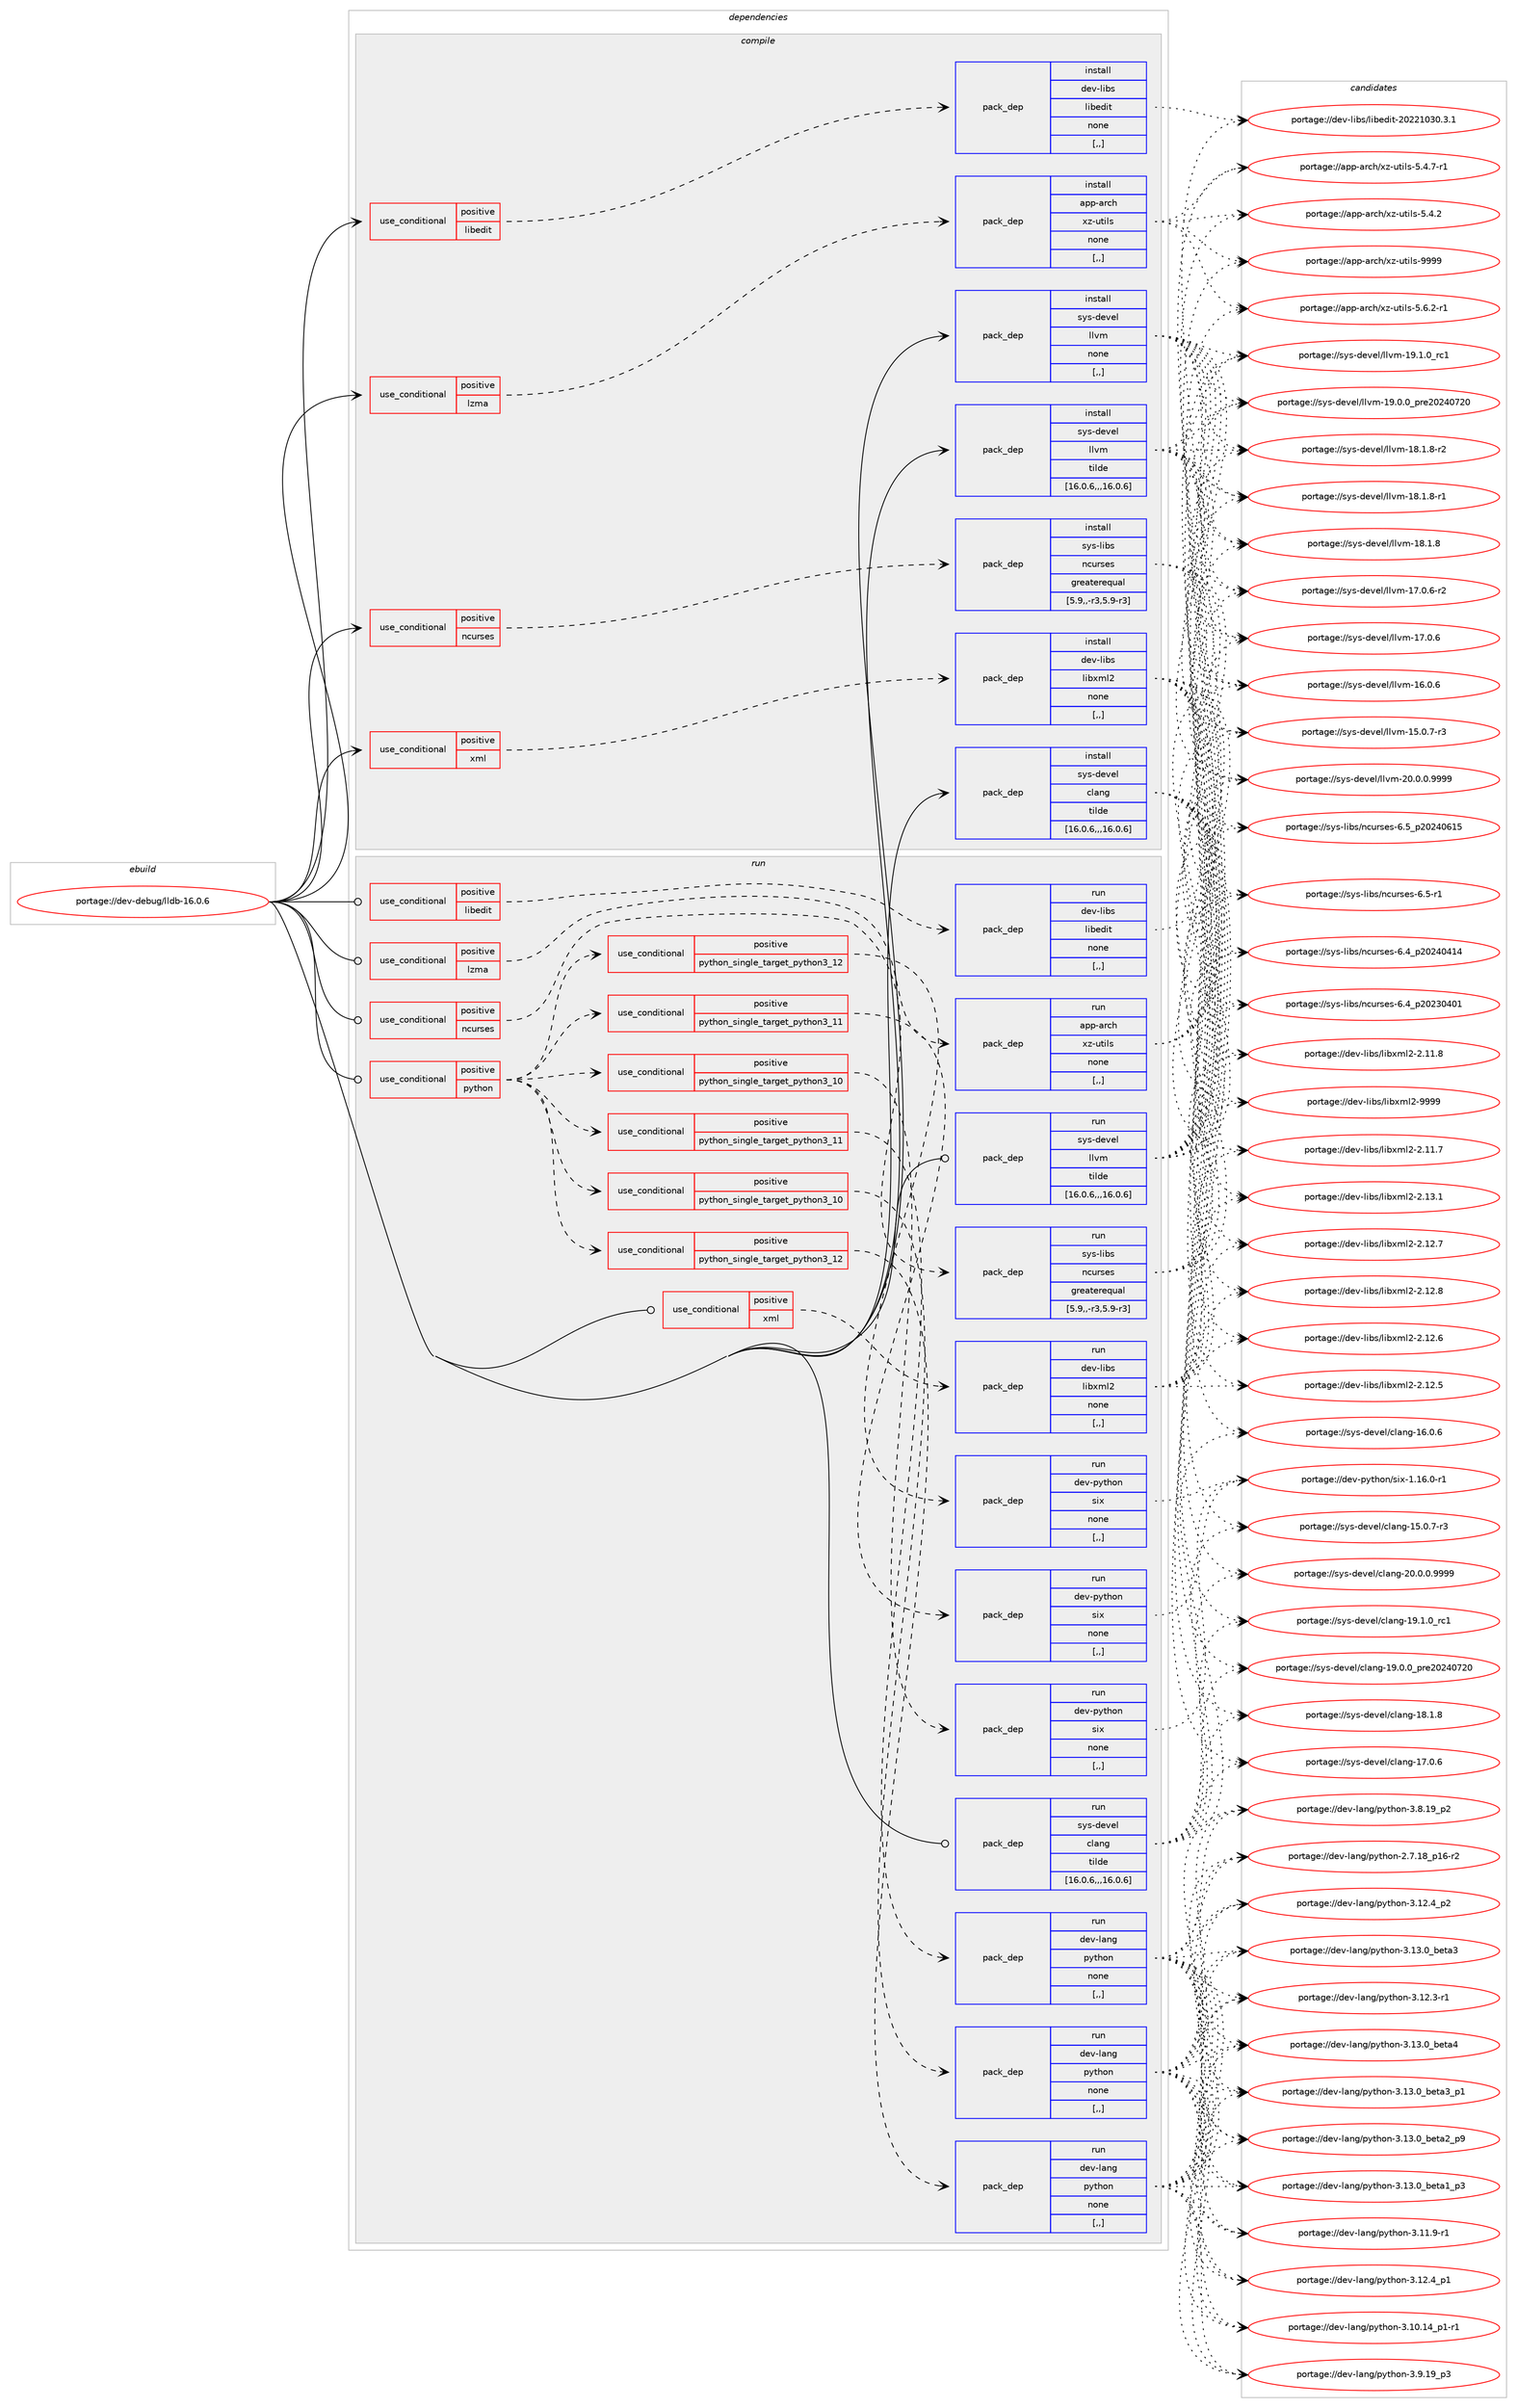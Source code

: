 digraph prolog {

# *************
# Graph options
# *************

newrank=true;
concentrate=true;
compound=true;
graph [rankdir=LR,fontname=Helvetica,fontsize=10,ranksep=1.5];#, ranksep=2.5, nodesep=0.2];
edge  [arrowhead=vee];
node  [fontname=Helvetica,fontsize=10];

# **********
# The ebuild
# **********

subgraph cluster_leftcol {
color=gray;
label=<<i>ebuild</i>>;
id [label="portage://dev-debug/lldb-16.0.6", color=red, width=4, href="../dev-debug/lldb-16.0.6.svg"];
}

# ****************
# The dependencies
# ****************

subgraph cluster_midcol {
color=gray;
label=<<i>dependencies</i>>;
subgraph cluster_compile {
fillcolor="#eeeeee";
style=filled;
label=<<i>compile</i>>;
subgraph cond19245 {
dependency72664 [label=<<TABLE BORDER="0" CELLBORDER="1" CELLSPACING="0" CELLPADDING="4"><TR><TD ROWSPAN="3" CELLPADDING="10">use_conditional</TD></TR><TR><TD>positive</TD></TR><TR><TD>libedit</TD></TR></TABLE>>, shape=none, color=red];
subgraph pack52466 {
dependency72665 [label=<<TABLE BORDER="0" CELLBORDER="1" CELLSPACING="0" CELLPADDING="4" WIDTH="220"><TR><TD ROWSPAN="6" CELLPADDING="30">pack_dep</TD></TR><TR><TD WIDTH="110">install</TD></TR><TR><TD>dev-libs</TD></TR><TR><TD>libedit</TD></TR><TR><TD>none</TD></TR><TR><TD>[,,]</TD></TR></TABLE>>, shape=none, color=blue];
}
dependency72664:e -> dependency72665:w [weight=20,style="dashed",arrowhead="vee"];
}
id:e -> dependency72664:w [weight=20,style="solid",arrowhead="vee"];
subgraph cond19246 {
dependency72666 [label=<<TABLE BORDER="0" CELLBORDER="1" CELLSPACING="0" CELLPADDING="4"><TR><TD ROWSPAN="3" CELLPADDING="10">use_conditional</TD></TR><TR><TD>positive</TD></TR><TR><TD>lzma</TD></TR></TABLE>>, shape=none, color=red];
subgraph pack52467 {
dependency72667 [label=<<TABLE BORDER="0" CELLBORDER="1" CELLSPACING="0" CELLPADDING="4" WIDTH="220"><TR><TD ROWSPAN="6" CELLPADDING="30">pack_dep</TD></TR><TR><TD WIDTH="110">install</TD></TR><TR><TD>app-arch</TD></TR><TR><TD>xz-utils</TD></TR><TR><TD>none</TD></TR><TR><TD>[,,]</TD></TR></TABLE>>, shape=none, color=blue];
}
dependency72666:e -> dependency72667:w [weight=20,style="dashed",arrowhead="vee"];
}
id:e -> dependency72666:w [weight=20,style="solid",arrowhead="vee"];
subgraph cond19247 {
dependency72668 [label=<<TABLE BORDER="0" CELLBORDER="1" CELLSPACING="0" CELLPADDING="4"><TR><TD ROWSPAN="3" CELLPADDING="10">use_conditional</TD></TR><TR><TD>positive</TD></TR><TR><TD>ncurses</TD></TR></TABLE>>, shape=none, color=red];
subgraph pack52468 {
dependency72669 [label=<<TABLE BORDER="0" CELLBORDER="1" CELLSPACING="0" CELLPADDING="4" WIDTH="220"><TR><TD ROWSPAN="6" CELLPADDING="30">pack_dep</TD></TR><TR><TD WIDTH="110">install</TD></TR><TR><TD>sys-libs</TD></TR><TR><TD>ncurses</TD></TR><TR><TD>greaterequal</TD></TR><TR><TD>[5.9,,-r3,5.9-r3]</TD></TR></TABLE>>, shape=none, color=blue];
}
dependency72668:e -> dependency72669:w [weight=20,style="dashed",arrowhead="vee"];
}
id:e -> dependency72668:w [weight=20,style="solid",arrowhead="vee"];
subgraph cond19248 {
dependency72670 [label=<<TABLE BORDER="0" CELLBORDER="1" CELLSPACING="0" CELLPADDING="4"><TR><TD ROWSPAN="3" CELLPADDING="10">use_conditional</TD></TR><TR><TD>positive</TD></TR><TR><TD>xml</TD></TR></TABLE>>, shape=none, color=red];
subgraph pack52469 {
dependency72671 [label=<<TABLE BORDER="0" CELLBORDER="1" CELLSPACING="0" CELLPADDING="4" WIDTH="220"><TR><TD ROWSPAN="6" CELLPADDING="30">pack_dep</TD></TR><TR><TD WIDTH="110">install</TD></TR><TR><TD>dev-libs</TD></TR><TR><TD>libxml2</TD></TR><TR><TD>none</TD></TR><TR><TD>[,,]</TD></TR></TABLE>>, shape=none, color=blue];
}
dependency72670:e -> dependency72671:w [weight=20,style="dashed",arrowhead="vee"];
}
id:e -> dependency72670:w [weight=20,style="solid",arrowhead="vee"];
subgraph pack52470 {
dependency72672 [label=<<TABLE BORDER="0" CELLBORDER="1" CELLSPACING="0" CELLPADDING="4" WIDTH="220"><TR><TD ROWSPAN="6" CELLPADDING="30">pack_dep</TD></TR><TR><TD WIDTH="110">install</TD></TR><TR><TD>sys-devel</TD></TR><TR><TD>clang</TD></TR><TR><TD>tilde</TD></TR><TR><TD>[16.0.6,,,16.0.6]</TD></TR></TABLE>>, shape=none, color=blue];
}
id:e -> dependency72672:w [weight=20,style="solid",arrowhead="vee"];
subgraph pack52471 {
dependency72673 [label=<<TABLE BORDER="0" CELLBORDER="1" CELLSPACING="0" CELLPADDING="4" WIDTH="220"><TR><TD ROWSPAN="6" CELLPADDING="30">pack_dep</TD></TR><TR><TD WIDTH="110">install</TD></TR><TR><TD>sys-devel</TD></TR><TR><TD>llvm</TD></TR><TR><TD>tilde</TD></TR><TR><TD>[16.0.6,,,16.0.6]</TD></TR></TABLE>>, shape=none, color=blue];
}
id:e -> dependency72673:w [weight=20,style="solid",arrowhead="vee"];
subgraph pack52472 {
dependency72674 [label=<<TABLE BORDER="0" CELLBORDER="1" CELLSPACING="0" CELLPADDING="4" WIDTH="220"><TR><TD ROWSPAN="6" CELLPADDING="30">pack_dep</TD></TR><TR><TD WIDTH="110">install</TD></TR><TR><TD>sys-devel</TD></TR><TR><TD>llvm</TD></TR><TR><TD>none</TD></TR><TR><TD>[,,]</TD></TR></TABLE>>, shape=none, color=blue];
}
id:e -> dependency72674:w [weight=20,style="solid",arrowhead="vee"];
}
subgraph cluster_compileandrun {
fillcolor="#eeeeee";
style=filled;
label=<<i>compile and run</i>>;
}
subgraph cluster_run {
fillcolor="#eeeeee";
style=filled;
label=<<i>run</i>>;
subgraph cond19249 {
dependency72675 [label=<<TABLE BORDER="0" CELLBORDER="1" CELLSPACING="0" CELLPADDING="4"><TR><TD ROWSPAN="3" CELLPADDING="10">use_conditional</TD></TR><TR><TD>positive</TD></TR><TR><TD>libedit</TD></TR></TABLE>>, shape=none, color=red];
subgraph pack52473 {
dependency72676 [label=<<TABLE BORDER="0" CELLBORDER="1" CELLSPACING="0" CELLPADDING="4" WIDTH="220"><TR><TD ROWSPAN="6" CELLPADDING="30">pack_dep</TD></TR><TR><TD WIDTH="110">run</TD></TR><TR><TD>dev-libs</TD></TR><TR><TD>libedit</TD></TR><TR><TD>none</TD></TR><TR><TD>[,,]</TD></TR></TABLE>>, shape=none, color=blue];
}
dependency72675:e -> dependency72676:w [weight=20,style="dashed",arrowhead="vee"];
}
id:e -> dependency72675:w [weight=20,style="solid",arrowhead="odot"];
subgraph cond19250 {
dependency72677 [label=<<TABLE BORDER="0" CELLBORDER="1" CELLSPACING="0" CELLPADDING="4"><TR><TD ROWSPAN="3" CELLPADDING="10">use_conditional</TD></TR><TR><TD>positive</TD></TR><TR><TD>lzma</TD></TR></TABLE>>, shape=none, color=red];
subgraph pack52474 {
dependency72678 [label=<<TABLE BORDER="0" CELLBORDER="1" CELLSPACING="0" CELLPADDING="4" WIDTH="220"><TR><TD ROWSPAN="6" CELLPADDING="30">pack_dep</TD></TR><TR><TD WIDTH="110">run</TD></TR><TR><TD>app-arch</TD></TR><TR><TD>xz-utils</TD></TR><TR><TD>none</TD></TR><TR><TD>[,,]</TD></TR></TABLE>>, shape=none, color=blue];
}
dependency72677:e -> dependency72678:w [weight=20,style="dashed",arrowhead="vee"];
}
id:e -> dependency72677:w [weight=20,style="solid",arrowhead="odot"];
subgraph cond19251 {
dependency72679 [label=<<TABLE BORDER="0" CELLBORDER="1" CELLSPACING="0" CELLPADDING="4"><TR><TD ROWSPAN="3" CELLPADDING="10">use_conditional</TD></TR><TR><TD>positive</TD></TR><TR><TD>ncurses</TD></TR></TABLE>>, shape=none, color=red];
subgraph pack52475 {
dependency72680 [label=<<TABLE BORDER="0" CELLBORDER="1" CELLSPACING="0" CELLPADDING="4" WIDTH="220"><TR><TD ROWSPAN="6" CELLPADDING="30">pack_dep</TD></TR><TR><TD WIDTH="110">run</TD></TR><TR><TD>sys-libs</TD></TR><TR><TD>ncurses</TD></TR><TR><TD>greaterequal</TD></TR><TR><TD>[5.9,,-r3,5.9-r3]</TD></TR></TABLE>>, shape=none, color=blue];
}
dependency72679:e -> dependency72680:w [weight=20,style="dashed",arrowhead="vee"];
}
id:e -> dependency72679:w [weight=20,style="solid",arrowhead="odot"];
subgraph cond19252 {
dependency72681 [label=<<TABLE BORDER="0" CELLBORDER="1" CELLSPACING="0" CELLPADDING="4"><TR><TD ROWSPAN="3" CELLPADDING="10">use_conditional</TD></TR><TR><TD>positive</TD></TR><TR><TD>python</TD></TR></TABLE>>, shape=none, color=red];
subgraph cond19253 {
dependency72682 [label=<<TABLE BORDER="0" CELLBORDER="1" CELLSPACING="0" CELLPADDING="4"><TR><TD ROWSPAN="3" CELLPADDING="10">use_conditional</TD></TR><TR><TD>positive</TD></TR><TR><TD>python_single_target_python3_10</TD></TR></TABLE>>, shape=none, color=red];
subgraph pack52476 {
dependency72683 [label=<<TABLE BORDER="0" CELLBORDER="1" CELLSPACING="0" CELLPADDING="4" WIDTH="220"><TR><TD ROWSPAN="6" CELLPADDING="30">pack_dep</TD></TR><TR><TD WIDTH="110">run</TD></TR><TR><TD>dev-python</TD></TR><TR><TD>six</TD></TR><TR><TD>none</TD></TR><TR><TD>[,,]</TD></TR></TABLE>>, shape=none, color=blue];
}
dependency72682:e -> dependency72683:w [weight=20,style="dashed",arrowhead="vee"];
}
dependency72681:e -> dependency72682:w [weight=20,style="dashed",arrowhead="vee"];
subgraph cond19254 {
dependency72684 [label=<<TABLE BORDER="0" CELLBORDER="1" CELLSPACING="0" CELLPADDING="4"><TR><TD ROWSPAN="3" CELLPADDING="10">use_conditional</TD></TR><TR><TD>positive</TD></TR><TR><TD>python_single_target_python3_11</TD></TR></TABLE>>, shape=none, color=red];
subgraph pack52477 {
dependency72685 [label=<<TABLE BORDER="0" CELLBORDER="1" CELLSPACING="0" CELLPADDING="4" WIDTH="220"><TR><TD ROWSPAN="6" CELLPADDING="30">pack_dep</TD></TR><TR><TD WIDTH="110">run</TD></TR><TR><TD>dev-python</TD></TR><TR><TD>six</TD></TR><TR><TD>none</TD></TR><TR><TD>[,,]</TD></TR></TABLE>>, shape=none, color=blue];
}
dependency72684:e -> dependency72685:w [weight=20,style="dashed",arrowhead="vee"];
}
dependency72681:e -> dependency72684:w [weight=20,style="dashed",arrowhead="vee"];
subgraph cond19255 {
dependency72686 [label=<<TABLE BORDER="0" CELLBORDER="1" CELLSPACING="0" CELLPADDING="4"><TR><TD ROWSPAN="3" CELLPADDING="10">use_conditional</TD></TR><TR><TD>positive</TD></TR><TR><TD>python_single_target_python3_12</TD></TR></TABLE>>, shape=none, color=red];
subgraph pack52478 {
dependency72687 [label=<<TABLE BORDER="0" CELLBORDER="1" CELLSPACING="0" CELLPADDING="4" WIDTH="220"><TR><TD ROWSPAN="6" CELLPADDING="30">pack_dep</TD></TR><TR><TD WIDTH="110">run</TD></TR><TR><TD>dev-python</TD></TR><TR><TD>six</TD></TR><TR><TD>none</TD></TR><TR><TD>[,,]</TD></TR></TABLE>>, shape=none, color=blue];
}
dependency72686:e -> dependency72687:w [weight=20,style="dashed",arrowhead="vee"];
}
dependency72681:e -> dependency72686:w [weight=20,style="dashed",arrowhead="vee"];
subgraph cond19256 {
dependency72688 [label=<<TABLE BORDER="0" CELLBORDER="1" CELLSPACING="0" CELLPADDING="4"><TR><TD ROWSPAN="3" CELLPADDING="10">use_conditional</TD></TR><TR><TD>positive</TD></TR><TR><TD>python_single_target_python3_10</TD></TR></TABLE>>, shape=none, color=red];
subgraph pack52479 {
dependency72689 [label=<<TABLE BORDER="0" CELLBORDER="1" CELLSPACING="0" CELLPADDING="4" WIDTH="220"><TR><TD ROWSPAN="6" CELLPADDING="30">pack_dep</TD></TR><TR><TD WIDTH="110">run</TD></TR><TR><TD>dev-lang</TD></TR><TR><TD>python</TD></TR><TR><TD>none</TD></TR><TR><TD>[,,]</TD></TR></TABLE>>, shape=none, color=blue];
}
dependency72688:e -> dependency72689:w [weight=20,style="dashed",arrowhead="vee"];
}
dependency72681:e -> dependency72688:w [weight=20,style="dashed",arrowhead="vee"];
subgraph cond19257 {
dependency72690 [label=<<TABLE BORDER="0" CELLBORDER="1" CELLSPACING="0" CELLPADDING="4"><TR><TD ROWSPAN="3" CELLPADDING="10">use_conditional</TD></TR><TR><TD>positive</TD></TR><TR><TD>python_single_target_python3_11</TD></TR></TABLE>>, shape=none, color=red];
subgraph pack52480 {
dependency72691 [label=<<TABLE BORDER="0" CELLBORDER="1" CELLSPACING="0" CELLPADDING="4" WIDTH="220"><TR><TD ROWSPAN="6" CELLPADDING="30">pack_dep</TD></TR><TR><TD WIDTH="110">run</TD></TR><TR><TD>dev-lang</TD></TR><TR><TD>python</TD></TR><TR><TD>none</TD></TR><TR><TD>[,,]</TD></TR></TABLE>>, shape=none, color=blue];
}
dependency72690:e -> dependency72691:w [weight=20,style="dashed",arrowhead="vee"];
}
dependency72681:e -> dependency72690:w [weight=20,style="dashed",arrowhead="vee"];
subgraph cond19258 {
dependency72692 [label=<<TABLE BORDER="0" CELLBORDER="1" CELLSPACING="0" CELLPADDING="4"><TR><TD ROWSPAN="3" CELLPADDING="10">use_conditional</TD></TR><TR><TD>positive</TD></TR><TR><TD>python_single_target_python3_12</TD></TR></TABLE>>, shape=none, color=red];
subgraph pack52481 {
dependency72693 [label=<<TABLE BORDER="0" CELLBORDER="1" CELLSPACING="0" CELLPADDING="4" WIDTH="220"><TR><TD ROWSPAN="6" CELLPADDING="30">pack_dep</TD></TR><TR><TD WIDTH="110">run</TD></TR><TR><TD>dev-lang</TD></TR><TR><TD>python</TD></TR><TR><TD>none</TD></TR><TR><TD>[,,]</TD></TR></TABLE>>, shape=none, color=blue];
}
dependency72692:e -> dependency72693:w [weight=20,style="dashed",arrowhead="vee"];
}
dependency72681:e -> dependency72692:w [weight=20,style="dashed",arrowhead="vee"];
}
id:e -> dependency72681:w [weight=20,style="solid",arrowhead="odot"];
subgraph cond19259 {
dependency72694 [label=<<TABLE BORDER="0" CELLBORDER="1" CELLSPACING="0" CELLPADDING="4"><TR><TD ROWSPAN="3" CELLPADDING="10">use_conditional</TD></TR><TR><TD>positive</TD></TR><TR><TD>xml</TD></TR></TABLE>>, shape=none, color=red];
subgraph pack52482 {
dependency72695 [label=<<TABLE BORDER="0" CELLBORDER="1" CELLSPACING="0" CELLPADDING="4" WIDTH="220"><TR><TD ROWSPAN="6" CELLPADDING="30">pack_dep</TD></TR><TR><TD WIDTH="110">run</TD></TR><TR><TD>dev-libs</TD></TR><TR><TD>libxml2</TD></TR><TR><TD>none</TD></TR><TR><TD>[,,]</TD></TR></TABLE>>, shape=none, color=blue];
}
dependency72694:e -> dependency72695:w [weight=20,style="dashed",arrowhead="vee"];
}
id:e -> dependency72694:w [weight=20,style="solid",arrowhead="odot"];
subgraph pack52483 {
dependency72696 [label=<<TABLE BORDER="0" CELLBORDER="1" CELLSPACING="0" CELLPADDING="4" WIDTH="220"><TR><TD ROWSPAN="6" CELLPADDING="30">pack_dep</TD></TR><TR><TD WIDTH="110">run</TD></TR><TR><TD>sys-devel</TD></TR><TR><TD>clang</TD></TR><TR><TD>tilde</TD></TR><TR><TD>[16.0.6,,,16.0.6]</TD></TR></TABLE>>, shape=none, color=blue];
}
id:e -> dependency72696:w [weight=20,style="solid",arrowhead="odot"];
subgraph pack52484 {
dependency72697 [label=<<TABLE BORDER="0" CELLBORDER="1" CELLSPACING="0" CELLPADDING="4" WIDTH="220"><TR><TD ROWSPAN="6" CELLPADDING="30">pack_dep</TD></TR><TR><TD WIDTH="110">run</TD></TR><TR><TD>sys-devel</TD></TR><TR><TD>llvm</TD></TR><TR><TD>tilde</TD></TR><TR><TD>[16.0.6,,,16.0.6]</TD></TR></TABLE>>, shape=none, color=blue];
}
id:e -> dependency72697:w [weight=20,style="solid",arrowhead="odot"];
}
}

# **************
# The candidates
# **************

subgraph cluster_choices {
rank=same;
color=gray;
label=<<i>candidates</i>>;

subgraph choice52466 {
color=black;
nodesep=1;
choice1001011184510810598115471081059810110010511645504850504948514846514649 [label="portage://dev-libs/libedit-20221030.3.1", color=red, width=4,href="../dev-libs/libedit-20221030.3.1.svg"];
dependency72665:e -> choice1001011184510810598115471081059810110010511645504850504948514846514649:w [style=dotted,weight="100"];
}
subgraph choice52467 {
color=black;
nodesep=1;
choice9711211245971149910447120122451171161051081154557575757 [label="portage://app-arch/xz-utils-9999", color=red, width=4,href="../app-arch/xz-utils-9999.svg"];
choice9711211245971149910447120122451171161051081154553465446504511449 [label="portage://app-arch/xz-utils-5.6.2-r1", color=red, width=4,href="../app-arch/xz-utils-5.6.2-r1.svg"];
choice9711211245971149910447120122451171161051081154553465246554511449 [label="portage://app-arch/xz-utils-5.4.7-r1", color=red, width=4,href="../app-arch/xz-utils-5.4.7-r1.svg"];
choice971121124597114991044712012245117116105108115455346524650 [label="portage://app-arch/xz-utils-5.4.2", color=red, width=4,href="../app-arch/xz-utils-5.4.2.svg"];
dependency72667:e -> choice9711211245971149910447120122451171161051081154557575757:w [style=dotted,weight="100"];
dependency72667:e -> choice9711211245971149910447120122451171161051081154553465446504511449:w [style=dotted,weight="100"];
dependency72667:e -> choice9711211245971149910447120122451171161051081154553465246554511449:w [style=dotted,weight="100"];
dependency72667:e -> choice971121124597114991044712012245117116105108115455346524650:w [style=dotted,weight="100"];
}
subgraph choice52468 {
color=black;
nodesep=1;
choice1151211154510810598115471109911711411510111545544653951125048505248544953 [label="portage://sys-libs/ncurses-6.5_p20240615", color=red, width=4,href="../sys-libs/ncurses-6.5_p20240615.svg"];
choice11512111545108105981154711099117114115101115455446534511449 [label="portage://sys-libs/ncurses-6.5-r1", color=red, width=4,href="../sys-libs/ncurses-6.5-r1.svg"];
choice1151211154510810598115471109911711411510111545544652951125048505248524952 [label="portage://sys-libs/ncurses-6.4_p20240414", color=red, width=4,href="../sys-libs/ncurses-6.4_p20240414.svg"];
choice1151211154510810598115471109911711411510111545544652951125048505148524849 [label="portage://sys-libs/ncurses-6.4_p20230401", color=red, width=4,href="../sys-libs/ncurses-6.4_p20230401.svg"];
dependency72669:e -> choice1151211154510810598115471109911711411510111545544653951125048505248544953:w [style=dotted,weight="100"];
dependency72669:e -> choice11512111545108105981154711099117114115101115455446534511449:w [style=dotted,weight="100"];
dependency72669:e -> choice1151211154510810598115471109911711411510111545544652951125048505248524952:w [style=dotted,weight="100"];
dependency72669:e -> choice1151211154510810598115471109911711411510111545544652951125048505148524849:w [style=dotted,weight="100"];
}
subgraph choice52469 {
color=black;
nodesep=1;
choice10010111845108105981154710810598120109108504557575757 [label="portage://dev-libs/libxml2-9999", color=red, width=4,href="../dev-libs/libxml2-9999.svg"];
choice100101118451081059811547108105981201091085045504649514649 [label="portage://dev-libs/libxml2-2.13.1", color=red, width=4,href="../dev-libs/libxml2-2.13.1.svg"];
choice100101118451081059811547108105981201091085045504649504656 [label="portage://dev-libs/libxml2-2.12.8", color=red, width=4,href="../dev-libs/libxml2-2.12.8.svg"];
choice100101118451081059811547108105981201091085045504649504655 [label="portage://dev-libs/libxml2-2.12.7", color=red, width=4,href="../dev-libs/libxml2-2.12.7.svg"];
choice100101118451081059811547108105981201091085045504649504654 [label="portage://dev-libs/libxml2-2.12.6", color=red, width=4,href="../dev-libs/libxml2-2.12.6.svg"];
choice100101118451081059811547108105981201091085045504649504653 [label="portage://dev-libs/libxml2-2.12.5", color=red, width=4,href="../dev-libs/libxml2-2.12.5.svg"];
choice100101118451081059811547108105981201091085045504649494656 [label="portage://dev-libs/libxml2-2.11.8", color=red, width=4,href="../dev-libs/libxml2-2.11.8.svg"];
choice100101118451081059811547108105981201091085045504649494655 [label="portage://dev-libs/libxml2-2.11.7", color=red, width=4,href="../dev-libs/libxml2-2.11.7.svg"];
dependency72671:e -> choice10010111845108105981154710810598120109108504557575757:w [style=dotted,weight="100"];
dependency72671:e -> choice100101118451081059811547108105981201091085045504649514649:w [style=dotted,weight="100"];
dependency72671:e -> choice100101118451081059811547108105981201091085045504649504656:w [style=dotted,weight="100"];
dependency72671:e -> choice100101118451081059811547108105981201091085045504649504655:w [style=dotted,weight="100"];
dependency72671:e -> choice100101118451081059811547108105981201091085045504649504654:w [style=dotted,weight="100"];
dependency72671:e -> choice100101118451081059811547108105981201091085045504649504653:w [style=dotted,weight="100"];
dependency72671:e -> choice100101118451081059811547108105981201091085045504649494656:w [style=dotted,weight="100"];
dependency72671:e -> choice100101118451081059811547108105981201091085045504649494655:w [style=dotted,weight="100"];
}
subgraph choice52470 {
color=black;
nodesep=1;
choice11512111545100101118101108479910897110103455048464846484657575757 [label="portage://sys-devel/clang-20.0.0.9999", color=red, width=4,href="../sys-devel/clang-20.0.0.9999.svg"];
choice1151211154510010111810110847991089711010345495746494648951149949 [label="portage://sys-devel/clang-19.1.0_rc1", color=red, width=4,href="../sys-devel/clang-19.1.0_rc1.svg"];
choice1151211154510010111810110847991089711010345495746484648951121141015048505248555048 [label="portage://sys-devel/clang-19.0.0_pre20240720", color=red, width=4,href="../sys-devel/clang-19.0.0_pre20240720.svg"];
choice1151211154510010111810110847991089711010345495646494656 [label="portage://sys-devel/clang-18.1.8", color=red, width=4,href="../sys-devel/clang-18.1.8.svg"];
choice1151211154510010111810110847991089711010345495546484654 [label="portage://sys-devel/clang-17.0.6", color=red, width=4,href="../sys-devel/clang-17.0.6.svg"];
choice1151211154510010111810110847991089711010345495446484654 [label="portage://sys-devel/clang-16.0.6", color=red, width=4,href="../sys-devel/clang-16.0.6.svg"];
choice11512111545100101118101108479910897110103454953464846554511451 [label="portage://sys-devel/clang-15.0.7-r3", color=red, width=4,href="../sys-devel/clang-15.0.7-r3.svg"];
dependency72672:e -> choice11512111545100101118101108479910897110103455048464846484657575757:w [style=dotted,weight="100"];
dependency72672:e -> choice1151211154510010111810110847991089711010345495746494648951149949:w [style=dotted,weight="100"];
dependency72672:e -> choice1151211154510010111810110847991089711010345495746484648951121141015048505248555048:w [style=dotted,weight="100"];
dependency72672:e -> choice1151211154510010111810110847991089711010345495646494656:w [style=dotted,weight="100"];
dependency72672:e -> choice1151211154510010111810110847991089711010345495546484654:w [style=dotted,weight="100"];
dependency72672:e -> choice1151211154510010111810110847991089711010345495446484654:w [style=dotted,weight="100"];
dependency72672:e -> choice11512111545100101118101108479910897110103454953464846554511451:w [style=dotted,weight="100"];
}
subgraph choice52471 {
color=black;
nodesep=1;
choice1151211154510010111810110847108108118109455048464846484657575757 [label="portage://sys-devel/llvm-20.0.0.9999", color=red, width=4,href="../sys-devel/llvm-20.0.0.9999.svg"];
choice115121115451001011181011084710810811810945495746494648951149949 [label="portage://sys-devel/llvm-19.1.0_rc1", color=red, width=4,href="../sys-devel/llvm-19.1.0_rc1.svg"];
choice115121115451001011181011084710810811810945495746484648951121141015048505248555048 [label="portage://sys-devel/llvm-19.0.0_pre20240720", color=red, width=4,href="../sys-devel/llvm-19.0.0_pre20240720.svg"];
choice1151211154510010111810110847108108118109454956464946564511450 [label="portage://sys-devel/llvm-18.1.8-r2", color=red, width=4,href="../sys-devel/llvm-18.1.8-r2.svg"];
choice1151211154510010111810110847108108118109454956464946564511449 [label="portage://sys-devel/llvm-18.1.8-r1", color=red, width=4,href="../sys-devel/llvm-18.1.8-r1.svg"];
choice115121115451001011181011084710810811810945495646494656 [label="portage://sys-devel/llvm-18.1.8", color=red, width=4,href="../sys-devel/llvm-18.1.8.svg"];
choice1151211154510010111810110847108108118109454955464846544511450 [label="portage://sys-devel/llvm-17.0.6-r2", color=red, width=4,href="../sys-devel/llvm-17.0.6-r2.svg"];
choice115121115451001011181011084710810811810945495546484654 [label="portage://sys-devel/llvm-17.0.6", color=red, width=4,href="../sys-devel/llvm-17.0.6.svg"];
choice115121115451001011181011084710810811810945495446484654 [label="portage://sys-devel/llvm-16.0.6", color=red, width=4,href="../sys-devel/llvm-16.0.6.svg"];
choice1151211154510010111810110847108108118109454953464846554511451 [label="portage://sys-devel/llvm-15.0.7-r3", color=red, width=4,href="../sys-devel/llvm-15.0.7-r3.svg"];
dependency72673:e -> choice1151211154510010111810110847108108118109455048464846484657575757:w [style=dotted,weight="100"];
dependency72673:e -> choice115121115451001011181011084710810811810945495746494648951149949:w [style=dotted,weight="100"];
dependency72673:e -> choice115121115451001011181011084710810811810945495746484648951121141015048505248555048:w [style=dotted,weight="100"];
dependency72673:e -> choice1151211154510010111810110847108108118109454956464946564511450:w [style=dotted,weight="100"];
dependency72673:e -> choice1151211154510010111810110847108108118109454956464946564511449:w [style=dotted,weight="100"];
dependency72673:e -> choice115121115451001011181011084710810811810945495646494656:w [style=dotted,weight="100"];
dependency72673:e -> choice1151211154510010111810110847108108118109454955464846544511450:w [style=dotted,weight="100"];
dependency72673:e -> choice115121115451001011181011084710810811810945495546484654:w [style=dotted,weight="100"];
dependency72673:e -> choice115121115451001011181011084710810811810945495446484654:w [style=dotted,weight="100"];
dependency72673:e -> choice1151211154510010111810110847108108118109454953464846554511451:w [style=dotted,weight="100"];
}
subgraph choice52472 {
color=black;
nodesep=1;
choice1151211154510010111810110847108108118109455048464846484657575757 [label="portage://sys-devel/llvm-20.0.0.9999", color=red, width=4,href="../sys-devel/llvm-20.0.0.9999.svg"];
choice115121115451001011181011084710810811810945495746494648951149949 [label="portage://sys-devel/llvm-19.1.0_rc1", color=red, width=4,href="../sys-devel/llvm-19.1.0_rc1.svg"];
choice115121115451001011181011084710810811810945495746484648951121141015048505248555048 [label="portage://sys-devel/llvm-19.0.0_pre20240720", color=red, width=4,href="../sys-devel/llvm-19.0.0_pre20240720.svg"];
choice1151211154510010111810110847108108118109454956464946564511450 [label="portage://sys-devel/llvm-18.1.8-r2", color=red, width=4,href="../sys-devel/llvm-18.1.8-r2.svg"];
choice1151211154510010111810110847108108118109454956464946564511449 [label="portage://sys-devel/llvm-18.1.8-r1", color=red, width=4,href="../sys-devel/llvm-18.1.8-r1.svg"];
choice115121115451001011181011084710810811810945495646494656 [label="portage://sys-devel/llvm-18.1.8", color=red, width=4,href="../sys-devel/llvm-18.1.8.svg"];
choice1151211154510010111810110847108108118109454955464846544511450 [label="portage://sys-devel/llvm-17.0.6-r2", color=red, width=4,href="../sys-devel/llvm-17.0.6-r2.svg"];
choice115121115451001011181011084710810811810945495546484654 [label="portage://sys-devel/llvm-17.0.6", color=red, width=4,href="../sys-devel/llvm-17.0.6.svg"];
choice115121115451001011181011084710810811810945495446484654 [label="portage://sys-devel/llvm-16.0.6", color=red, width=4,href="../sys-devel/llvm-16.0.6.svg"];
choice1151211154510010111810110847108108118109454953464846554511451 [label="portage://sys-devel/llvm-15.0.7-r3", color=red, width=4,href="../sys-devel/llvm-15.0.7-r3.svg"];
dependency72674:e -> choice1151211154510010111810110847108108118109455048464846484657575757:w [style=dotted,weight="100"];
dependency72674:e -> choice115121115451001011181011084710810811810945495746494648951149949:w [style=dotted,weight="100"];
dependency72674:e -> choice115121115451001011181011084710810811810945495746484648951121141015048505248555048:w [style=dotted,weight="100"];
dependency72674:e -> choice1151211154510010111810110847108108118109454956464946564511450:w [style=dotted,weight="100"];
dependency72674:e -> choice1151211154510010111810110847108108118109454956464946564511449:w [style=dotted,weight="100"];
dependency72674:e -> choice115121115451001011181011084710810811810945495646494656:w [style=dotted,weight="100"];
dependency72674:e -> choice1151211154510010111810110847108108118109454955464846544511450:w [style=dotted,weight="100"];
dependency72674:e -> choice115121115451001011181011084710810811810945495546484654:w [style=dotted,weight="100"];
dependency72674:e -> choice115121115451001011181011084710810811810945495446484654:w [style=dotted,weight="100"];
dependency72674:e -> choice1151211154510010111810110847108108118109454953464846554511451:w [style=dotted,weight="100"];
}
subgraph choice52473 {
color=black;
nodesep=1;
choice1001011184510810598115471081059810110010511645504850504948514846514649 [label="portage://dev-libs/libedit-20221030.3.1", color=red, width=4,href="../dev-libs/libedit-20221030.3.1.svg"];
dependency72676:e -> choice1001011184510810598115471081059810110010511645504850504948514846514649:w [style=dotted,weight="100"];
}
subgraph choice52474 {
color=black;
nodesep=1;
choice9711211245971149910447120122451171161051081154557575757 [label="portage://app-arch/xz-utils-9999", color=red, width=4,href="../app-arch/xz-utils-9999.svg"];
choice9711211245971149910447120122451171161051081154553465446504511449 [label="portage://app-arch/xz-utils-5.6.2-r1", color=red, width=4,href="../app-arch/xz-utils-5.6.2-r1.svg"];
choice9711211245971149910447120122451171161051081154553465246554511449 [label="portage://app-arch/xz-utils-5.4.7-r1", color=red, width=4,href="../app-arch/xz-utils-5.4.7-r1.svg"];
choice971121124597114991044712012245117116105108115455346524650 [label="portage://app-arch/xz-utils-5.4.2", color=red, width=4,href="../app-arch/xz-utils-5.4.2.svg"];
dependency72678:e -> choice9711211245971149910447120122451171161051081154557575757:w [style=dotted,weight="100"];
dependency72678:e -> choice9711211245971149910447120122451171161051081154553465446504511449:w [style=dotted,weight="100"];
dependency72678:e -> choice9711211245971149910447120122451171161051081154553465246554511449:w [style=dotted,weight="100"];
dependency72678:e -> choice971121124597114991044712012245117116105108115455346524650:w [style=dotted,weight="100"];
}
subgraph choice52475 {
color=black;
nodesep=1;
choice1151211154510810598115471109911711411510111545544653951125048505248544953 [label="portage://sys-libs/ncurses-6.5_p20240615", color=red, width=4,href="../sys-libs/ncurses-6.5_p20240615.svg"];
choice11512111545108105981154711099117114115101115455446534511449 [label="portage://sys-libs/ncurses-6.5-r1", color=red, width=4,href="../sys-libs/ncurses-6.5-r1.svg"];
choice1151211154510810598115471109911711411510111545544652951125048505248524952 [label="portage://sys-libs/ncurses-6.4_p20240414", color=red, width=4,href="../sys-libs/ncurses-6.4_p20240414.svg"];
choice1151211154510810598115471109911711411510111545544652951125048505148524849 [label="portage://sys-libs/ncurses-6.4_p20230401", color=red, width=4,href="../sys-libs/ncurses-6.4_p20230401.svg"];
dependency72680:e -> choice1151211154510810598115471109911711411510111545544653951125048505248544953:w [style=dotted,weight="100"];
dependency72680:e -> choice11512111545108105981154711099117114115101115455446534511449:w [style=dotted,weight="100"];
dependency72680:e -> choice1151211154510810598115471109911711411510111545544652951125048505248524952:w [style=dotted,weight="100"];
dependency72680:e -> choice1151211154510810598115471109911711411510111545544652951125048505148524849:w [style=dotted,weight="100"];
}
subgraph choice52476 {
color=black;
nodesep=1;
choice1001011184511212111610411111047115105120454946495446484511449 [label="portage://dev-python/six-1.16.0-r1", color=red, width=4,href="../dev-python/six-1.16.0-r1.svg"];
dependency72683:e -> choice1001011184511212111610411111047115105120454946495446484511449:w [style=dotted,weight="100"];
}
subgraph choice52477 {
color=black;
nodesep=1;
choice1001011184511212111610411111047115105120454946495446484511449 [label="portage://dev-python/six-1.16.0-r1", color=red, width=4,href="../dev-python/six-1.16.0-r1.svg"];
dependency72685:e -> choice1001011184511212111610411111047115105120454946495446484511449:w [style=dotted,weight="100"];
}
subgraph choice52478 {
color=black;
nodesep=1;
choice1001011184511212111610411111047115105120454946495446484511449 [label="portage://dev-python/six-1.16.0-r1", color=red, width=4,href="../dev-python/six-1.16.0-r1.svg"];
dependency72687:e -> choice1001011184511212111610411111047115105120454946495446484511449:w [style=dotted,weight="100"];
}
subgraph choice52479 {
color=black;
nodesep=1;
choice1001011184510897110103471121211161041111104551464951464895981011169752 [label="portage://dev-lang/python-3.13.0_beta4", color=red, width=4,href="../dev-lang/python-3.13.0_beta4.svg"];
choice10010111845108971101034711212111610411111045514649514648959810111697519511249 [label="portage://dev-lang/python-3.13.0_beta3_p1", color=red, width=4,href="../dev-lang/python-3.13.0_beta3_p1.svg"];
choice1001011184510897110103471121211161041111104551464951464895981011169751 [label="portage://dev-lang/python-3.13.0_beta3", color=red, width=4,href="../dev-lang/python-3.13.0_beta3.svg"];
choice10010111845108971101034711212111610411111045514649514648959810111697509511257 [label="portage://dev-lang/python-3.13.0_beta2_p9", color=red, width=4,href="../dev-lang/python-3.13.0_beta2_p9.svg"];
choice10010111845108971101034711212111610411111045514649514648959810111697499511251 [label="portage://dev-lang/python-3.13.0_beta1_p3", color=red, width=4,href="../dev-lang/python-3.13.0_beta1_p3.svg"];
choice100101118451089711010347112121116104111110455146495046529511250 [label="portage://dev-lang/python-3.12.4_p2", color=red, width=4,href="../dev-lang/python-3.12.4_p2.svg"];
choice100101118451089711010347112121116104111110455146495046529511249 [label="portage://dev-lang/python-3.12.4_p1", color=red, width=4,href="../dev-lang/python-3.12.4_p1.svg"];
choice100101118451089711010347112121116104111110455146495046514511449 [label="portage://dev-lang/python-3.12.3-r1", color=red, width=4,href="../dev-lang/python-3.12.3-r1.svg"];
choice100101118451089711010347112121116104111110455146494946574511449 [label="portage://dev-lang/python-3.11.9-r1", color=red, width=4,href="../dev-lang/python-3.11.9-r1.svg"];
choice100101118451089711010347112121116104111110455146494846495295112494511449 [label="portage://dev-lang/python-3.10.14_p1-r1", color=red, width=4,href="../dev-lang/python-3.10.14_p1-r1.svg"];
choice100101118451089711010347112121116104111110455146574649579511251 [label="portage://dev-lang/python-3.9.19_p3", color=red, width=4,href="../dev-lang/python-3.9.19_p3.svg"];
choice100101118451089711010347112121116104111110455146564649579511250 [label="portage://dev-lang/python-3.8.19_p2", color=red, width=4,href="../dev-lang/python-3.8.19_p2.svg"];
choice100101118451089711010347112121116104111110455046554649569511249544511450 [label="portage://dev-lang/python-2.7.18_p16-r2", color=red, width=4,href="../dev-lang/python-2.7.18_p16-r2.svg"];
dependency72689:e -> choice1001011184510897110103471121211161041111104551464951464895981011169752:w [style=dotted,weight="100"];
dependency72689:e -> choice10010111845108971101034711212111610411111045514649514648959810111697519511249:w [style=dotted,weight="100"];
dependency72689:e -> choice1001011184510897110103471121211161041111104551464951464895981011169751:w [style=dotted,weight="100"];
dependency72689:e -> choice10010111845108971101034711212111610411111045514649514648959810111697509511257:w [style=dotted,weight="100"];
dependency72689:e -> choice10010111845108971101034711212111610411111045514649514648959810111697499511251:w [style=dotted,weight="100"];
dependency72689:e -> choice100101118451089711010347112121116104111110455146495046529511250:w [style=dotted,weight="100"];
dependency72689:e -> choice100101118451089711010347112121116104111110455146495046529511249:w [style=dotted,weight="100"];
dependency72689:e -> choice100101118451089711010347112121116104111110455146495046514511449:w [style=dotted,weight="100"];
dependency72689:e -> choice100101118451089711010347112121116104111110455146494946574511449:w [style=dotted,weight="100"];
dependency72689:e -> choice100101118451089711010347112121116104111110455146494846495295112494511449:w [style=dotted,weight="100"];
dependency72689:e -> choice100101118451089711010347112121116104111110455146574649579511251:w [style=dotted,weight="100"];
dependency72689:e -> choice100101118451089711010347112121116104111110455146564649579511250:w [style=dotted,weight="100"];
dependency72689:e -> choice100101118451089711010347112121116104111110455046554649569511249544511450:w [style=dotted,weight="100"];
}
subgraph choice52480 {
color=black;
nodesep=1;
choice1001011184510897110103471121211161041111104551464951464895981011169752 [label="portage://dev-lang/python-3.13.0_beta4", color=red, width=4,href="../dev-lang/python-3.13.0_beta4.svg"];
choice10010111845108971101034711212111610411111045514649514648959810111697519511249 [label="portage://dev-lang/python-3.13.0_beta3_p1", color=red, width=4,href="../dev-lang/python-3.13.0_beta3_p1.svg"];
choice1001011184510897110103471121211161041111104551464951464895981011169751 [label="portage://dev-lang/python-3.13.0_beta3", color=red, width=4,href="../dev-lang/python-3.13.0_beta3.svg"];
choice10010111845108971101034711212111610411111045514649514648959810111697509511257 [label="portage://dev-lang/python-3.13.0_beta2_p9", color=red, width=4,href="../dev-lang/python-3.13.0_beta2_p9.svg"];
choice10010111845108971101034711212111610411111045514649514648959810111697499511251 [label="portage://dev-lang/python-3.13.0_beta1_p3", color=red, width=4,href="../dev-lang/python-3.13.0_beta1_p3.svg"];
choice100101118451089711010347112121116104111110455146495046529511250 [label="portage://dev-lang/python-3.12.4_p2", color=red, width=4,href="../dev-lang/python-3.12.4_p2.svg"];
choice100101118451089711010347112121116104111110455146495046529511249 [label="portage://dev-lang/python-3.12.4_p1", color=red, width=4,href="../dev-lang/python-3.12.4_p1.svg"];
choice100101118451089711010347112121116104111110455146495046514511449 [label="portage://dev-lang/python-3.12.3-r1", color=red, width=4,href="../dev-lang/python-3.12.3-r1.svg"];
choice100101118451089711010347112121116104111110455146494946574511449 [label="portage://dev-lang/python-3.11.9-r1", color=red, width=4,href="../dev-lang/python-3.11.9-r1.svg"];
choice100101118451089711010347112121116104111110455146494846495295112494511449 [label="portage://dev-lang/python-3.10.14_p1-r1", color=red, width=4,href="../dev-lang/python-3.10.14_p1-r1.svg"];
choice100101118451089711010347112121116104111110455146574649579511251 [label="portage://dev-lang/python-3.9.19_p3", color=red, width=4,href="../dev-lang/python-3.9.19_p3.svg"];
choice100101118451089711010347112121116104111110455146564649579511250 [label="portage://dev-lang/python-3.8.19_p2", color=red, width=4,href="../dev-lang/python-3.8.19_p2.svg"];
choice100101118451089711010347112121116104111110455046554649569511249544511450 [label="portage://dev-lang/python-2.7.18_p16-r2", color=red, width=4,href="../dev-lang/python-2.7.18_p16-r2.svg"];
dependency72691:e -> choice1001011184510897110103471121211161041111104551464951464895981011169752:w [style=dotted,weight="100"];
dependency72691:e -> choice10010111845108971101034711212111610411111045514649514648959810111697519511249:w [style=dotted,weight="100"];
dependency72691:e -> choice1001011184510897110103471121211161041111104551464951464895981011169751:w [style=dotted,weight="100"];
dependency72691:e -> choice10010111845108971101034711212111610411111045514649514648959810111697509511257:w [style=dotted,weight="100"];
dependency72691:e -> choice10010111845108971101034711212111610411111045514649514648959810111697499511251:w [style=dotted,weight="100"];
dependency72691:e -> choice100101118451089711010347112121116104111110455146495046529511250:w [style=dotted,weight="100"];
dependency72691:e -> choice100101118451089711010347112121116104111110455146495046529511249:w [style=dotted,weight="100"];
dependency72691:e -> choice100101118451089711010347112121116104111110455146495046514511449:w [style=dotted,weight="100"];
dependency72691:e -> choice100101118451089711010347112121116104111110455146494946574511449:w [style=dotted,weight="100"];
dependency72691:e -> choice100101118451089711010347112121116104111110455146494846495295112494511449:w [style=dotted,weight="100"];
dependency72691:e -> choice100101118451089711010347112121116104111110455146574649579511251:w [style=dotted,weight="100"];
dependency72691:e -> choice100101118451089711010347112121116104111110455146564649579511250:w [style=dotted,weight="100"];
dependency72691:e -> choice100101118451089711010347112121116104111110455046554649569511249544511450:w [style=dotted,weight="100"];
}
subgraph choice52481 {
color=black;
nodesep=1;
choice1001011184510897110103471121211161041111104551464951464895981011169752 [label="portage://dev-lang/python-3.13.0_beta4", color=red, width=4,href="../dev-lang/python-3.13.0_beta4.svg"];
choice10010111845108971101034711212111610411111045514649514648959810111697519511249 [label="portage://dev-lang/python-3.13.0_beta3_p1", color=red, width=4,href="../dev-lang/python-3.13.0_beta3_p1.svg"];
choice1001011184510897110103471121211161041111104551464951464895981011169751 [label="portage://dev-lang/python-3.13.0_beta3", color=red, width=4,href="../dev-lang/python-3.13.0_beta3.svg"];
choice10010111845108971101034711212111610411111045514649514648959810111697509511257 [label="portage://dev-lang/python-3.13.0_beta2_p9", color=red, width=4,href="../dev-lang/python-3.13.0_beta2_p9.svg"];
choice10010111845108971101034711212111610411111045514649514648959810111697499511251 [label="portage://dev-lang/python-3.13.0_beta1_p3", color=red, width=4,href="../dev-lang/python-3.13.0_beta1_p3.svg"];
choice100101118451089711010347112121116104111110455146495046529511250 [label="portage://dev-lang/python-3.12.4_p2", color=red, width=4,href="../dev-lang/python-3.12.4_p2.svg"];
choice100101118451089711010347112121116104111110455146495046529511249 [label="portage://dev-lang/python-3.12.4_p1", color=red, width=4,href="../dev-lang/python-3.12.4_p1.svg"];
choice100101118451089711010347112121116104111110455146495046514511449 [label="portage://dev-lang/python-3.12.3-r1", color=red, width=4,href="../dev-lang/python-3.12.3-r1.svg"];
choice100101118451089711010347112121116104111110455146494946574511449 [label="portage://dev-lang/python-3.11.9-r1", color=red, width=4,href="../dev-lang/python-3.11.9-r1.svg"];
choice100101118451089711010347112121116104111110455146494846495295112494511449 [label="portage://dev-lang/python-3.10.14_p1-r1", color=red, width=4,href="../dev-lang/python-3.10.14_p1-r1.svg"];
choice100101118451089711010347112121116104111110455146574649579511251 [label="portage://dev-lang/python-3.9.19_p3", color=red, width=4,href="../dev-lang/python-3.9.19_p3.svg"];
choice100101118451089711010347112121116104111110455146564649579511250 [label="portage://dev-lang/python-3.8.19_p2", color=red, width=4,href="../dev-lang/python-3.8.19_p2.svg"];
choice100101118451089711010347112121116104111110455046554649569511249544511450 [label="portage://dev-lang/python-2.7.18_p16-r2", color=red, width=4,href="../dev-lang/python-2.7.18_p16-r2.svg"];
dependency72693:e -> choice1001011184510897110103471121211161041111104551464951464895981011169752:w [style=dotted,weight="100"];
dependency72693:e -> choice10010111845108971101034711212111610411111045514649514648959810111697519511249:w [style=dotted,weight="100"];
dependency72693:e -> choice1001011184510897110103471121211161041111104551464951464895981011169751:w [style=dotted,weight="100"];
dependency72693:e -> choice10010111845108971101034711212111610411111045514649514648959810111697509511257:w [style=dotted,weight="100"];
dependency72693:e -> choice10010111845108971101034711212111610411111045514649514648959810111697499511251:w [style=dotted,weight="100"];
dependency72693:e -> choice100101118451089711010347112121116104111110455146495046529511250:w [style=dotted,weight="100"];
dependency72693:e -> choice100101118451089711010347112121116104111110455146495046529511249:w [style=dotted,weight="100"];
dependency72693:e -> choice100101118451089711010347112121116104111110455146495046514511449:w [style=dotted,weight="100"];
dependency72693:e -> choice100101118451089711010347112121116104111110455146494946574511449:w [style=dotted,weight="100"];
dependency72693:e -> choice100101118451089711010347112121116104111110455146494846495295112494511449:w [style=dotted,weight="100"];
dependency72693:e -> choice100101118451089711010347112121116104111110455146574649579511251:w [style=dotted,weight="100"];
dependency72693:e -> choice100101118451089711010347112121116104111110455146564649579511250:w [style=dotted,weight="100"];
dependency72693:e -> choice100101118451089711010347112121116104111110455046554649569511249544511450:w [style=dotted,weight="100"];
}
subgraph choice52482 {
color=black;
nodesep=1;
choice10010111845108105981154710810598120109108504557575757 [label="portage://dev-libs/libxml2-9999", color=red, width=4,href="../dev-libs/libxml2-9999.svg"];
choice100101118451081059811547108105981201091085045504649514649 [label="portage://dev-libs/libxml2-2.13.1", color=red, width=4,href="../dev-libs/libxml2-2.13.1.svg"];
choice100101118451081059811547108105981201091085045504649504656 [label="portage://dev-libs/libxml2-2.12.8", color=red, width=4,href="../dev-libs/libxml2-2.12.8.svg"];
choice100101118451081059811547108105981201091085045504649504655 [label="portage://dev-libs/libxml2-2.12.7", color=red, width=4,href="../dev-libs/libxml2-2.12.7.svg"];
choice100101118451081059811547108105981201091085045504649504654 [label="portage://dev-libs/libxml2-2.12.6", color=red, width=4,href="../dev-libs/libxml2-2.12.6.svg"];
choice100101118451081059811547108105981201091085045504649504653 [label="portage://dev-libs/libxml2-2.12.5", color=red, width=4,href="../dev-libs/libxml2-2.12.5.svg"];
choice100101118451081059811547108105981201091085045504649494656 [label="portage://dev-libs/libxml2-2.11.8", color=red, width=4,href="../dev-libs/libxml2-2.11.8.svg"];
choice100101118451081059811547108105981201091085045504649494655 [label="portage://dev-libs/libxml2-2.11.7", color=red, width=4,href="../dev-libs/libxml2-2.11.7.svg"];
dependency72695:e -> choice10010111845108105981154710810598120109108504557575757:w [style=dotted,weight="100"];
dependency72695:e -> choice100101118451081059811547108105981201091085045504649514649:w [style=dotted,weight="100"];
dependency72695:e -> choice100101118451081059811547108105981201091085045504649504656:w [style=dotted,weight="100"];
dependency72695:e -> choice100101118451081059811547108105981201091085045504649504655:w [style=dotted,weight="100"];
dependency72695:e -> choice100101118451081059811547108105981201091085045504649504654:w [style=dotted,weight="100"];
dependency72695:e -> choice100101118451081059811547108105981201091085045504649504653:w [style=dotted,weight="100"];
dependency72695:e -> choice100101118451081059811547108105981201091085045504649494656:w [style=dotted,weight="100"];
dependency72695:e -> choice100101118451081059811547108105981201091085045504649494655:w [style=dotted,weight="100"];
}
subgraph choice52483 {
color=black;
nodesep=1;
choice11512111545100101118101108479910897110103455048464846484657575757 [label="portage://sys-devel/clang-20.0.0.9999", color=red, width=4,href="../sys-devel/clang-20.0.0.9999.svg"];
choice1151211154510010111810110847991089711010345495746494648951149949 [label="portage://sys-devel/clang-19.1.0_rc1", color=red, width=4,href="../sys-devel/clang-19.1.0_rc1.svg"];
choice1151211154510010111810110847991089711010345495746484648951121141015048505248555048 [label="portage://sys-devel/clang-19.0.0_pre20240720", color=red, width=4,href="../sys-devel/clang-19.0.0_pre20240720.svg"];
choice1151211154510010111810110847991089711010345495646494656 [label="portage://sys-devel/clang-18.1.8", color=red, width=4,href="../sys-devel/clang-18.1.8.svg"];
choice1151211154510010111810110847991089711010345495546484654 [label="portage://sys-devel/clang-17.0.6", color=red, width=4,href="../sys-devel/clang-17.0.6.svg"];
choice1151211154510010111810110847991089711010345495446484654 [label="portage://sys-devel/clang-16.0.6", color=red, width=4,href="../sys-devel/clang-16.0.6.svg"];
choice11512111545100101118101108479910897110103454953464846554511451 [label="portage://sys-devel/clang-15.0.7-r3", color=red, width=4,href="../sys-devel/clang-15.0.7-r3.svg"];
dependency72696:e -> choice11512111545100101118101108479910897110103455048464846484657575757:w [style=dotted,weight="100"];
dependency72696:e -> choice1151211154510010111810110847991089711010345495746494648951149949:w [style=dotted,weight="100"];
dependency72696:e -> choice1151211154510010111810110847991089711010345495746484648951121141015048505248555048:w [style=dotted,weight="100"];
dependency72696:e -> choice1151211154510010111810110847991089711010345495646494656:w [style=dotted,weight="100"];
dependency72696:e -> choice1151211154510010111810110847991089711010345495546484654:w [style=dotted,weight="100"];
dependency72696:e -> choice1151211154510010111810110847991089711010345495446484654:w [style=dotted,weight="100"];
dependency72696:e -> choice11512111545100101118101108479910897110103454953464846554511451:w [style=dotted,weight="100"];
}
subgraph choice52484 {
color=black;
nodesep=1;
choice1151211154510010111810110847108108118109455048464846484657575757 [label="portage://sys-devel/llvm-20.0.0.9999", color=red, width=4,href="../sys-devel/llvm-20.0.0.9999.svg"];
choice115121115451001011181011084710810811810945495746494648951149949 [label="portage://sys-devel/llvm-19.1.0_rc1", color=red, width=4,href="../sys-devel/llvm-19.1.0_rc1.svg"];
choice115121115451001011181011084710810811810945495746484648951121141015048505248555048 [label="portage://sys-devel/llvm-19.0.0_pre20240720", color=red, width=4,href="../sys-devel/llvm-19.0.0_pre20240720.svg"];
choice1151211154510010111810110847108108118109454956464946564511450 [label="portage://sys-devel/llvm-18.1.8-r2", color=red, width=4,href="../sys-devel/llvm-18.1.8-r2.svg"];
choice1151211154510010111810110847108108118109454956464946564511449 [label="portage://sys-devel/llvm-18.1.8-r1", color=red, width=4,href="../sys-devel/llvm-18.1.8-r1.svg"];
choice115121115451001011181011084710810811810945495646494656 [label="portage://sys-devel/llvm-18.1.8", color=red, width=4,href="../sys-devel/llvm-18.1.8.svg"];
choice1151211154510010111810110847108108118109454955464846544511450 [label="portage://sys-devel/llvm-17.0.6-r2", color=red, width=4,href="../sys-devel/llvm-17.0.6-r2.svg"];
choice115121115451001011181011084710810811810945495546484654 [label="portage://sys-devel/llvm-17.0.6", color=red, width=4,href="../sys-devel/llvm-17.0.6.svg"];
choice115121115451001011181011084710810811810945495446484654 [label="portage://sys-devel/llvm-16.0.6", color=red, width=4,href="../sys-devel/llvm-16.0.6.svg"];
choice1151211154510010111810110847108108118109454953464846554511451 [label="portage://sys-devel/llvm-15.0.7-r3", color=red, width=4,href="../sys-devel/llvm-15.0.7-r3.svg"];
dependency72697:e -> choice1151211154510010111810110847108108118109455048464846484657575757:w [style=dotted,weight="100"];
dependency72697:e -> choice115121115451001011181011084710810811810945495746494648951149949:w [style=dotted,weight="100"];
dependency72697:e -> choice115121115451001011181011084710810811810945495746484648951121141015048505248555048:w [style=dotted,weight="100"];
dependency72697:e -> choice1151211154510010111810110847108108118109454956464946564511450:w [style=dotted,weight="100"];
dependency72697:e -> choice1151211154510010111810110847108108118109454956464946564511449:w [style=dotted,weight="100"];
dependency72697:e -> choice115121115451001011181011084710810811810945495646494656:w [style=dotted,weight="100"];
dependency72697:e -> choice1151211154510010111810110847108108118109454955464846544511450:w [style=dotted,weight="100"];
dependency72697:e -> choice115121115451001011181011084710810811810945495546484654:w [style=dotted,weight="100"];
dependency72697:e -> choice115121115451001011181011084710810811810945495446484654:w [style=dotted,weight="100"];
dependency72697:e -> choice1151211154510010111810110847108108118109454953464846554511451:w [style=dotted,weight="100"];
}
}

}
